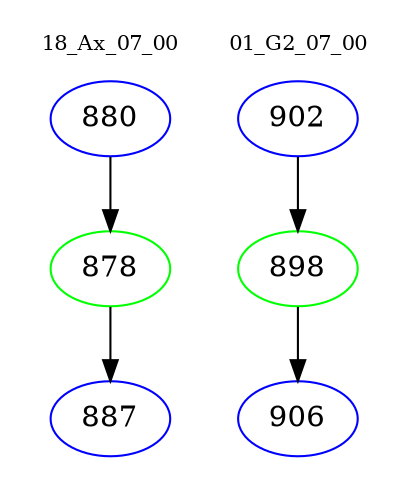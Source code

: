 digraph{
subgraph cluster_0 {
color = white
label = "18_Ax_07_00";
fontsize=10;
T0_880 [label="880", color="blue"]
T0_880 -> T0_878 [color="black"]
T0_878 [label="878", color="green"]
T0_878 -> T0_887 [color="black"]
T0_887 [label="887", color="blue"]
}
subgraph cluster_1 {
color = white
label = "01_G2_07_00";
fontsize=10;
T1_902 [label="902", color="blue"]
T1_902 -> T1_898 [color="black"]
T1_898 [label="898", color="green"]
T1_898 -> T1_906 [color="black"]
T1_906 [label="906", color="blue"]
}
}
